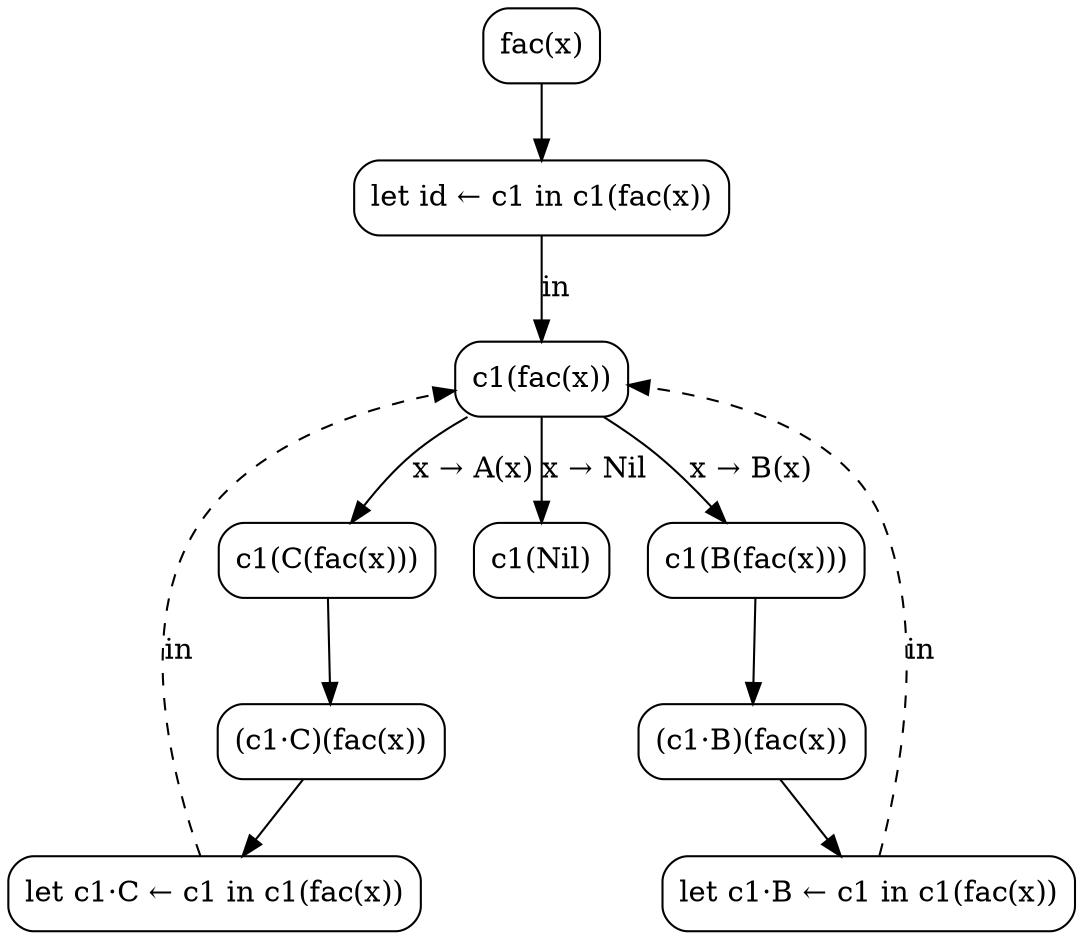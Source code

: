 digraph {
  node [shape=box, style=rounded];

  C0 [label="fac(x)"];
  L1 [label="let id ← c1 in c1(fac(x))"];
  C0 -> L1;
  G1 [label="c1(fac(x))"];
  L1 -> G1 [label="in"];
  C1 [label="c1(C(fac(x)))"];
  G1 -> C1 [label="x → A(x)"];
  C2 [label="c1(B(fac(x)))"];
  G1 -> C2 [label="x → B(x)"];
  C3 [label="c1(Nil)"];
  G1 -> C3 [label="x → Nil"];
  C4 [label="(c1·C)(fac(x))"];
  C1 -> C4;
  L2 [label="let c1·C ← c1 in c1(fac(x))"];
  C4 -> L2;
  L2 -> G1 [label="in", style=dashed];
  C5 [label="(c1·B)(fac(x))"];
  C2 -> C5;
  L3 [label="let c1·B ← c1 in c1(fac(x))"];
  C5 -> L3;
  L3 -> G1 [label="in", style=dashed];
}
